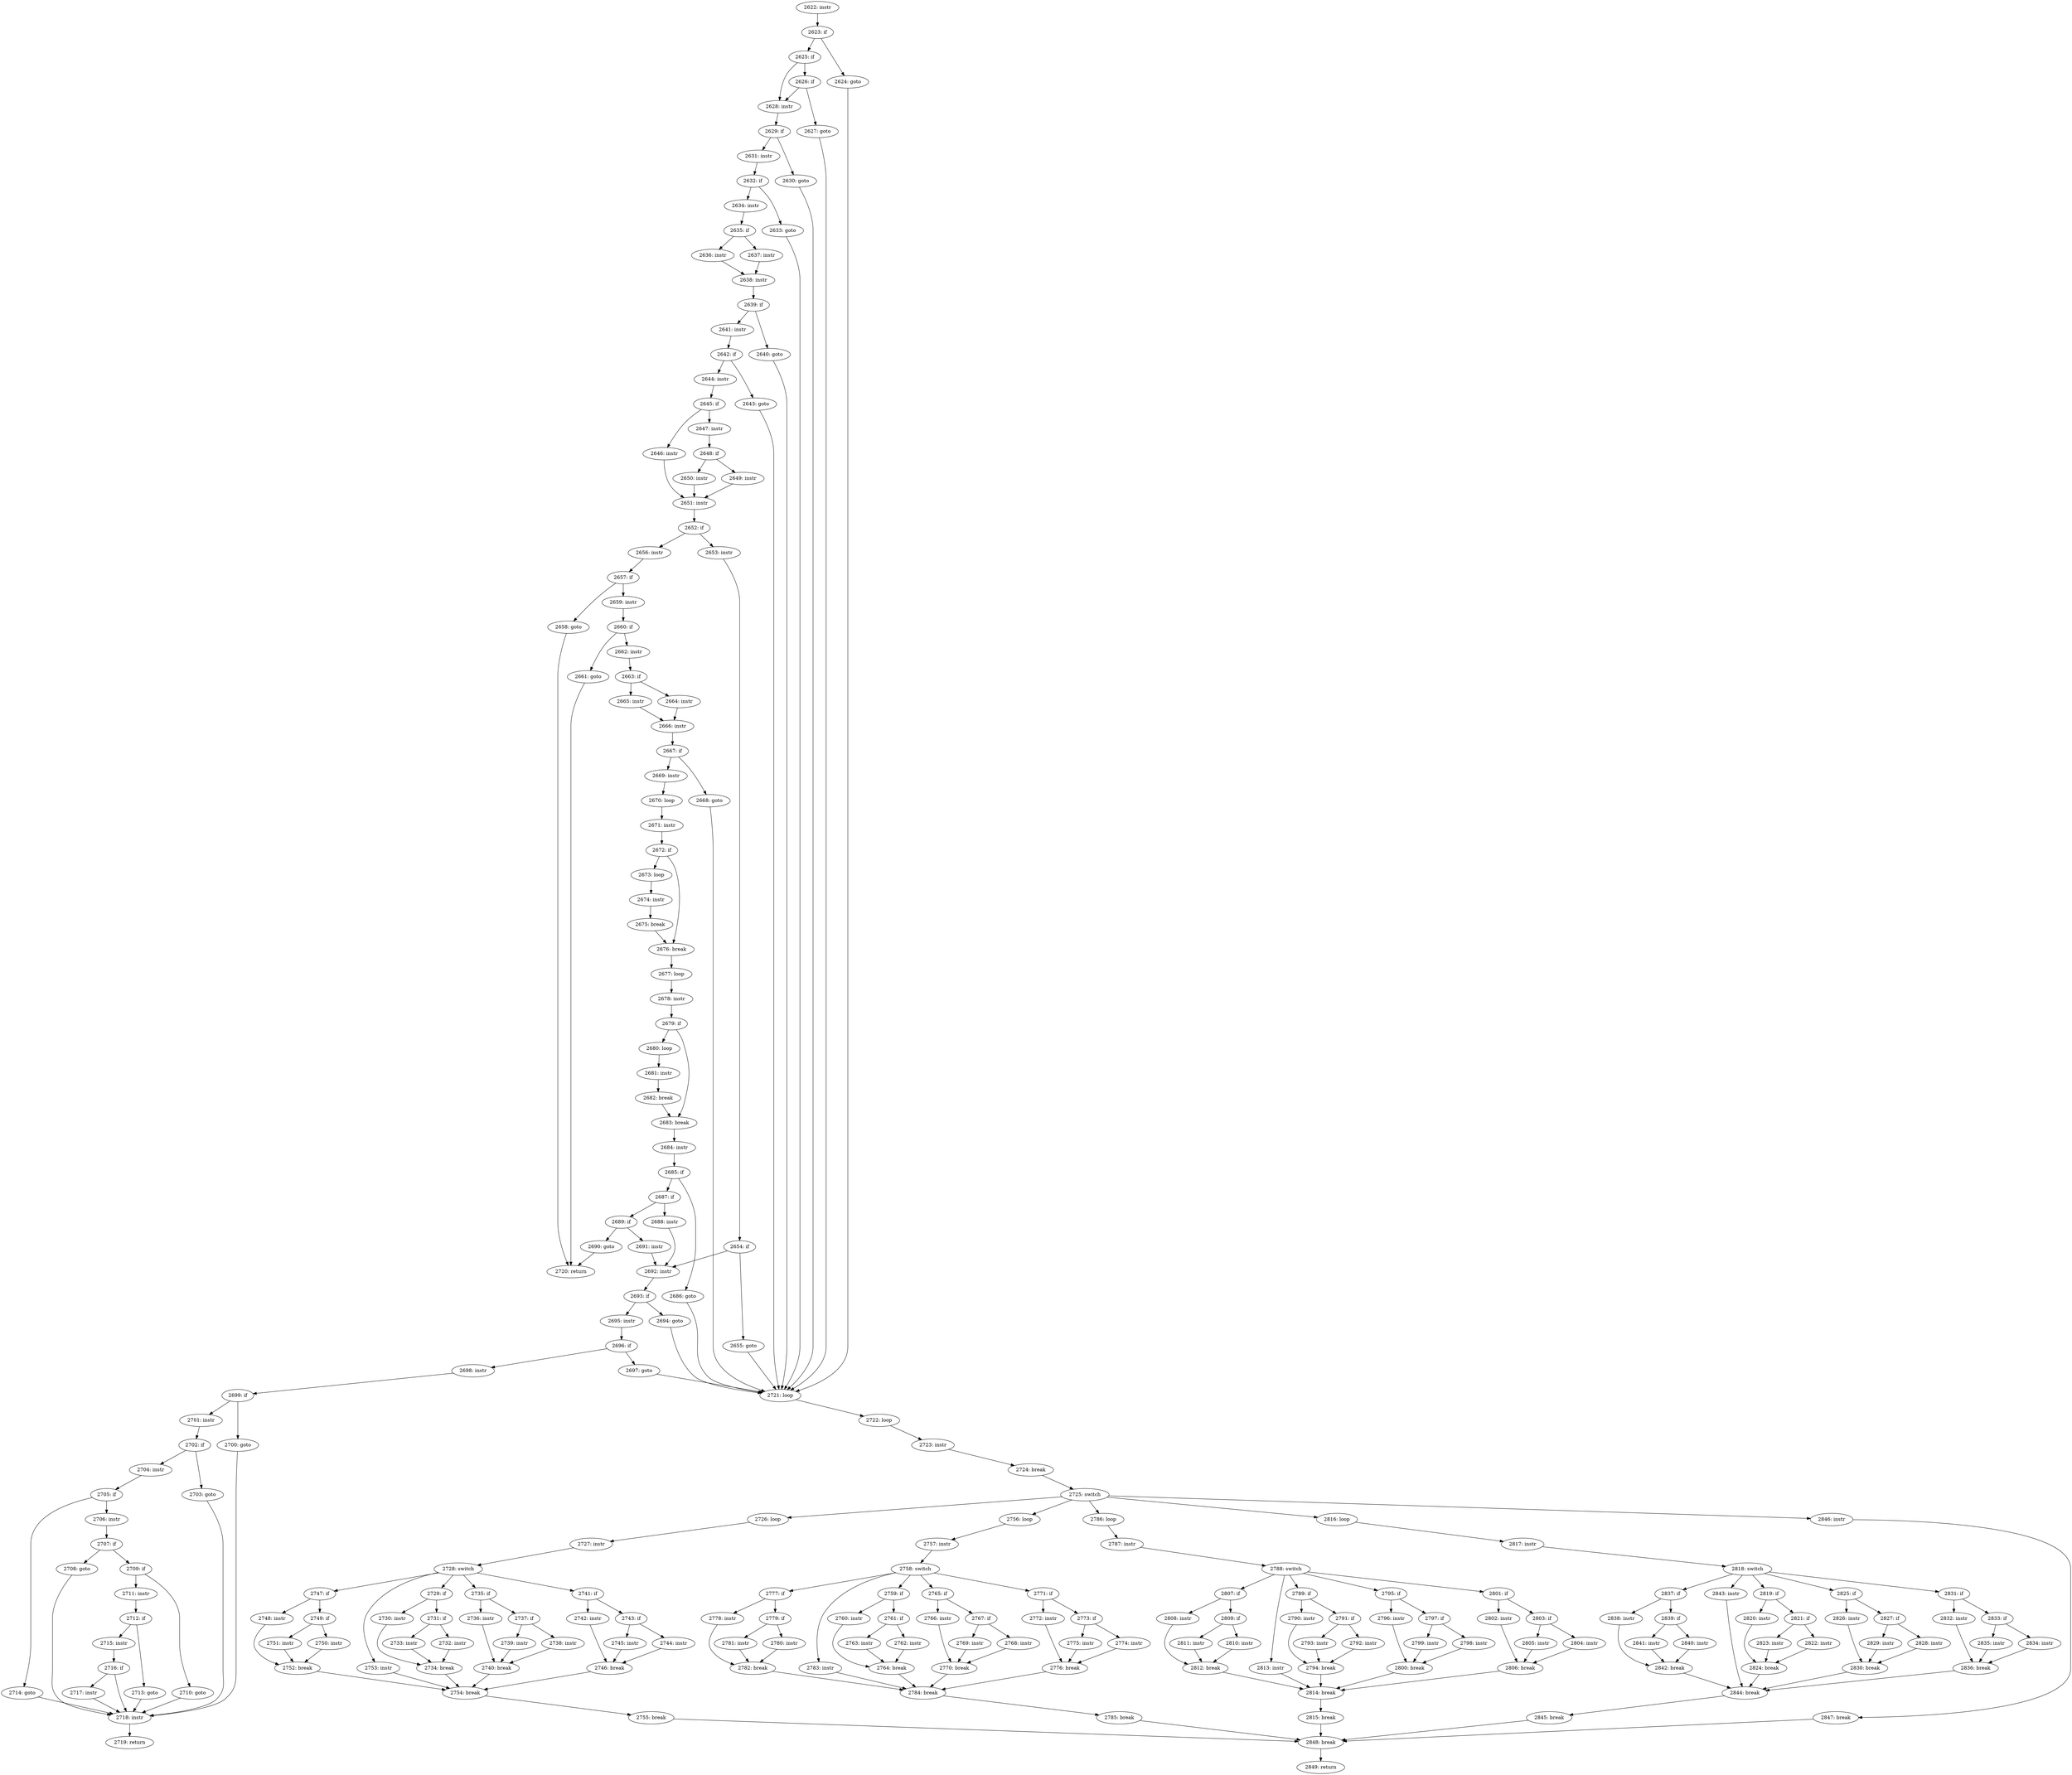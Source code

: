digraph CFG_tcp_shift_skb_data {
2622 [label="2622: instr"]
	2622 -> 2623
2623 [label="2623: if"]
	2623 -> 2625
	2623 -> 2624
2624 [label="2624: goto"]
	2624 -> 2721
2625 [label="2625: if"]
	2625 -> 2626
	2625 -> 2628
2626 [label="2626: if"]
	2626 -> 2627
	2626 -> 2628
2627 [label="2627: goto"]
	2627 -> 2721
2628 [label="2628: instr"]
	2628 -> 2629
2629 [label="2629: if"]
	2629 -> 2631
	2629 -> 2630
2630 [label="2630: goto"]
	2630 -> 2721
2631 [label="2631: instr"]
	2631 -> 2632
2632 [label="2632: if"]
	2632 -> 2634
	2632 -> 2633
2633 [label="2633: goto"]
	2633 -> 2721
2634 [label="2634: instr"]
	2634 -> 2635
2635 [label="2635: if"]
	2635 -> 2636
	2635 -> 2637
2636 [label="2636: instr"]
	2636 -> 2638
2637 [label="2637: instr"]
	2637 -> 2638
2638 [label="2638: instr"]
	2638 -> 2639
2639 [label="2639: if"]
	2639 -> 2640
	2639 -> 2641
2640 [label="2640: goto"]
	2640 -> 2721
2641 [label="2641: instr"]
	2641 -> 2642
2642 [label="2642: if"]
	2642 -> 2643
	2642 -> 2644
2643 [label="2643: goto"]
	2643 -> 2721
2644 [label="2644: instr"]
	2644 -> 2645
2645 [label="2645: if"]
	2645 -> 2646
	2645 -> 2647
2646 [label="2646: instr"]
	2646 -> 2651
2647 [label="2647: instr"]
	2647 -> 2648
2648 [label="2648: if"]
	2648 -> 2649
	2648 -> 2650
2649 [label="2649: instr"]
	2649 -> 2651
2650 [label="2650: instr"]
	2650 -> 2651
2651 [label="2651: instr"]
	2651 -> 2652
2652 [label="2652: if"]
	2652 -> 2653
	2652 -> 2656
2653 [label="2653: instr"]
	2653 -> 2654
2654 [label="2654: if"]
	2654 -> 2655
	2654 -> 2692
2655 [label="2655: goto"]
	2655 -> 2721
2656 [label="2656: instr"]
	2656 -> 2657
2657 [label="2657: if"]
	2657 -> 2659
	2657 -> 2658
2658 [label="2658: goto"]
	2658 -> 2720
2659 [label="2659: instr"]
	2659 -> 2660
2660 [label="2660: if"]
	2660 -> 2661
	2660 -> 2662
2661 [label="2661: goto"]
	2661 -> 2720
2662 [label="2662: instr"]
	2662 -> 2663
2663 [label="2663: if"]
	2663 -> 2664
	2663 -> 2665
2664 [label="2664: instr"]
	2664 -> 2666
2665 [label="2665: instr"]
	2665 -> 2666
2666 [label="2666: instr"]
	2666 -> 2667
2667 [label="2667: if"]
	2667 -> 2668
	2667 -> 2669
2668 [label="2668: goto"]
	2668 -> 2721
2669 [label="2669: instr"]
	2669 -> 2670
2670 [label="2670: loop"]
	2670 -> 2671
2671 [label="2671: instr"]
	2671 -> 2672
2672 [label="2672: if"]
	2672 -> 2673
	2672 -> 2676
2673 [label="2673: loop"]
	2673 -> 2674
2674 [label="2674: instr"]
	2674 -> 2675
2675 [label="2675: break"]
	2675 -> 2676
2676 [label="2676: break"]
	2676 -> 2677
2677 [label="2677: loop"]
	2677 -> 2678
2678 [label="2678: instr"]
	2678 -> 2679
2679 [label="2679: if"]
	2679 -> 2680
	2679 -> 2683
2680 [label="2680: loop"]
	2680 -> 2681
2681 [label="2681: instr"]
	2681 -> 2682
2682 [label="2682: break"]
	2682 -> 2683
2683 [label="2683: break"]
	2683 -> 2684
2684 [label="2684: instr"]
	2684 -> 2685
2685 [label="2685: if"]
	2685 -> 2686
	2685 -> 2687
2686 [label="2686: goto"]
	2686 -> 2721
2687 [label="2687: if"]
	2687 -> 2688
	2687 -> 2689
2688 [label="2688: instr"]
	2688 -> 2692
2689 [label="2689: if"]
	2689 -> 2690
	2689 -> 2691
2690 [label="2690: goto"]
	2690 -> 2720
2691 [label="2691: instr"]
	2691 -> 2692
2692 [label="2692: instr"]
	2692 -> 2693
2693 [label="2693: if"]
	2693 -> 2695
	2693 -> 2694
2694 [label="2694: goto"]
	2694 -> 2721
2695 [label="2695: instr"]
	2695 -> 2696
2696 [label="2696: if"]
	2696 -> 2698
	2696 -> 2697
2697 [label="2697: goto"]
	2697 -> 2721
2698 [label="2698: instr"]
	2698 -> 2699
2699 [label="2699: if"]
	2699 -> 2701
	2699 -> 2700
2700 [label="2700: goto"]
	2700 -> 2718
2701 [label="2701: instr"]
	2701 -> 2702
2702 [label="2702: if"]
	2702 -> 2703
	2702 -> 2704
2703 [label="2703: goto"]
	2703 -> 2718
2704 [label="2704: instr"]
	2704 -> 2705
2705 [label="2705: if"]
	2705 -> 2706
	2705 -> 2714
2706 [label="2706: instr"]
	2706 -> 2707
2707 [label="2707: if"]
	2707 -> 2708
	2707 -> 2709
2708 [label="2708: goto"]
	2708 -> 2718
2709 [label="2709: if"]
	2709 -> 2710
	2709 -> 2711
2710 [label="2710: goto"]
	2710 -> 2718
2711 [label="2711: instr"]
	2711 -> 2712
2712 [label="2712: if"]
	2712 -> 2713
	2712 -> 2715
2713 [label="2713: goto"]
	2713 -> 2718
2714 [label="2714: goto"]
	2714 -> 2718
2715 [label="2715: instr"]
	2715 -> 2716
2716 [label="2716: if"]
	2716 -> 2717
	2716 -> 2718
2717 [label="2717: instr"]
	2717 -> 2718
2718 [label="2718: instr"]
	2718 -> 2719
2719 [label="2719: return"]
	
2720 [label="2720: return"]
	
2721 [label="2721: loop"]
	2721 -> 2722
2722 [label="2722: loop"]
	2722 -> 2723
2723 [label="2723: instr"]
	2723 -> 2724
2724 [label="2724: break"]
	2724 -> 2725
2725 [label="2725: switch"]
	2725 -> 2846
	2725 -> 2816
	2725 -> 2786
	2725 -> 2756
	2725 -> 2726
2726 [label="2726: loop"]
	2726 -> 2727
2727 [label="2727: instr"]
	2727 -> 2728
2728 [label="2728: switch"]
	2728 -> 2753
	2728 -> 2747
	2728 -> 2741
	2728 -> 2735
	2728 -> 2729
2729 [label="2729: if"]
	2729 -> 2730
	2729 -> 2731
2730 [label="2730: instr"]
	2730 -> 2734
2731 [label="2731: if"]
	2731 -> 2732
	2731 -> 2733
2732 [label="2732: instr"]
	2732 -> 2734
2733 [label="2733: instr"]
	2733 -> 2734
2734 [label="2734: break"]
	2734 -> 2754
2735 [label="2735: if"]
	2735 -> 2736
	2735 -> 2737
2736 [label="2736: instr"]
	2736 -> 2740
2737 [label="2737: if"]
	2737 -> 2738
	2737 -> 2739
2738 [label="2738: instr"]
	2738 -> 2740
2739 [label="2739: instr"]
	2739 -> 2740
2740 [label="2740: break"]
	2740 -> 2754
2741 [label="2741: if"]
	2741 -> 2742
	2741 -> 2743
2742 [label="2742: instr"]
	2742 -> 2746
2743 [label="2743: if"]
	2743 -> 2744
	2743 -> 2745
2744 [label="2744: instr"]
	2744 -> 2746
2745 [label="2745: instr"]
	2745 -> 2746
2746 [label="2746: break"]
	2746 -> 2754
2747 [label="2747: if"]
	2747 -> 2748
	2747 -> 2749
2748 [label="2748: instr"]
	2748 -> 2752
2749 [label="2749: if"]
	2749 -> 2750
	2749 -> 2751
2750 [label="2750: instr"]
	2750 -> 2752
2751 [label="2751: instr"]
	2751 -> 2752
2752 [label="2752: break"]
	2752 -> 2754
2753 [label="2753: instr"]
	2753 -> 2754
2754 [label="2754: break"]
	2754 -> 2755
2755 [label="2755: break"]
	2755 -> 2848
2756 [label="2756: loop"]
	2756 -> 2757
2757 [label="2757: instr"]
	2757 -> 2758
2758 [label="2758: switch"]
	2758 -> 2783
	2758 -> 2777
	2758 -> 2771
	2758 -> 2765
	2758 -> 2759
2759 [label="2759: if"]
	2759 -> 2760
	2759 -> 2761
2760 [label="2760: instr"]
	2760 -> 2764
2761 [label="2761: if"]
	2761 -> 2762
	2761 -> 2763
2762 [label="2762: instr"]
	2762 -> 2764
2763 [label="2763: instr"]
	2763 -> 2764
2764 [label="2764: break"]
	2764 -> 2784
2765 [label="2765: if"]
	2765 -> 2766
	2765 -> 2767
2766 [label="2766: instr"]
	2766 -> 2770
2767 [label="2767: if"]
	2767 -> 2768
	2767 -> 2769
2768 [label="2768: instr"]
	2768 -> 2770
2769 [label="2769: instr"]
	2769 -> 2770
2770 [label="2770: break"]
	2770 -> 2784
2771 [label="2771: if"]
	2771 -> 2772
	2771 -> 2773
2772 [label="2772: instr"]
	2772 -> 2776
2773 [label="2773: if"]
	2773 -> 2774
	2773 -> 2775
2774 [label="2774: instr"]
	2774 -> 2776
2775 [label="2775: instr"]
	2775 -> 2776
2776 [label="2776: break"]
	2776 -> 2784
2777 [label="2777: if"]
	2777 -> 2778
	2777 -> 2779
2778 [label="2778: instr"]
	2778 -> 2782
2779 [label="2779: if"]
	2779 -> 2780
	2779 -> 2781
2780 [label="2780: instr"]
	2780 -> 2782
2781 [label="2781: instr"]
	2781 -> 2782
2782 [label="2782: break"]
	2782 -> 2784
2783 [label="2783: instr"]
	2783 -> 2784
2784 [label="2784: break"]
	2784 -> 2785
2785 [label="2785: break"]
	2785 -> 2848
2786 [label="2786: loop"]
	2786 -> 2787
2787 [label="2787: instr"]
	2787 -> 2788
2788 [label="2788: switch"]
	2788 -> 2813
	2788 -> 2807
	2788 -> 2801
	2788 -> 2795
	2788 -> 2789
2789 [label="2789: if"]
	2789 -> 2790
	2789 -> 2791
2790 [label="2790: instr"]
	2790 -> 2794
2791 [label="2791: if"]
	2791 -> 2792
	2791 -> 2793
2792 [label="2792: instr"]
	2792 -> 2794
2793 [label="2793: instr"]
	2793 -> 2794
2794 [label="2794: break"]
	2794 -> 2814
2795 [label="2795: if"]
	2795 -> 2796
	2795 -> 2797
2796 [label="2796: instr"]
	2796 -> 2800
2797 [label="2797: if"]
	2797 -> 2798
	2797 -> 2799
2798 [label="2798: instr"]
	2798 -> 2800
2799 [label="2799: instr"]
	2799 -> 2800
2800 [label="2800: break"]
	2800 -> 2814
2801 [label="2801: if"]
	2801 -> 2802
	2801 -> 2803
2802 [label="2802: instr"]
	2802 -> 2806
2803 [label="2803: if"]
	2803 -> 2804
	2803 -> 2805
2804 [label="2804: instr"]
	2804 -> 2806
2805 [label="2805: instr"]
	2805 -> 2806
2806 [label="2806: break"]
	2806 -> 2814
2807 [label="2807: if"]
	2807 -> 2808
	2807 -> 2809
2808 [label="2808: instr"]
	2808 -> 2812
2809 [label="2809: if"]
	2809 -> 2810
	2809 -> 2811
2810 [label="2810: instr"]
	2810 -> 2812
2811 [label="2811: instr"]
	2811 -> 2812
2812 [label="2812: break"]
	2812 -> 2814
2813 [label="2813: instr"]
	2813 -> 2814
2814 [label="2814: break"]
	2814 -> 2815
2815 [label="2815: break"]
	2815 -> 2848
2816 [label="2816: loop"]
	2816 -> 2817
2817 [label="2817: instr"]
	2817 -> 2818
2818 [label="2818: switch"]
	2818 -> 2843
	2818 -> 2837
	2818 -> 2831
	2818 -> 2825
	2818 -> 2819
2819 [label="2819: if"]
	2819 -> 2820
	2819 -> 2821
2820 [label="2820: instr"]
	2820 -> 2824
2821 [label="2821: if"]
	2821 -> 2822
	2821 -> 2823
2822 [label="2822: instr"]
	2822 -> 2824
2823 [label="2823: instr"]
	2823 -> 2824
2824 [label="2824: break"]
	2824 -> 2844
2825 [label="2825: if"]
	2825 -> 2826
	2825 -> 2827
2826 [label="2826: instr"]
	2826 -> 2830
2827 [label="2827: if"]
	2827 -> 2828
	2827 -> 2829
2828 [label="2828: instr"]
	2828 -> 2830
2829 [label="2829: instr"]
	2829 -> 2830
2830 [label="2830: break"]
	2830 -> 2844
2831 [label="2831: if"]
	2831 -> 2832
	2831 -> 2833
2832 [label="2832: instr"]
	2832 -> 2836
2833 [label="2833: if"]
	2833 -> 2834
	2833 -> 2835
2834 [label="2834: instr"]
	2834 -> 2836
2835 [label="2835: instr"]
	2835 -> 2836
2836 [label="2836: break"]
	2836 -> 2844
2837 [label="2837: if"]
	2837 -> 2838
	2837 -> 2839
2838 [label="2838: instr"]
	2838 -> 2842
2839 [label="2839: if"]
	2839 -> 2840
	2839 -> 2841
2840 [label="2840: instr"]
	2840 -> 2842
2841 [label="2841: instr"]
	2841 -> 2842
2842 [label="2842: break"]
	2842 -> 2844
2843 [label="2843: instr"]
	2843 -> 2844
2844 [label="2844: break"]
	2844 -> 2845
2845 [label="2845: break"]
	2845 -> 2848
2846 [label="2846: instr"]
	2846 -> 2847
2847 [label="2847: break"]
	2847 -> 2848
2848 [label="2848: break"]
	2848 -> 2849
2849 [label="2849: return"]
	
}
